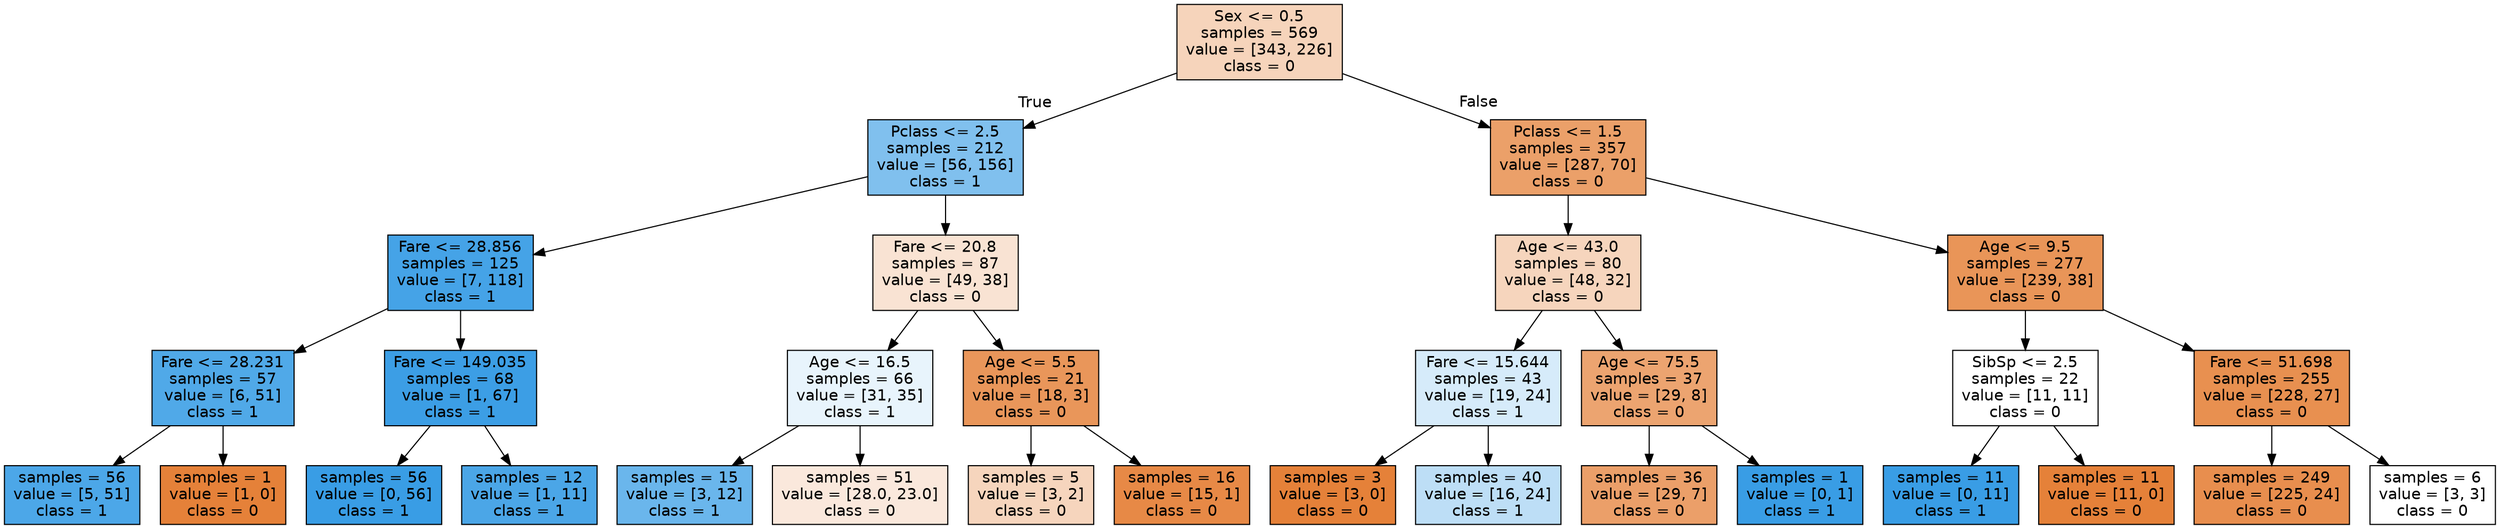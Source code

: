 digraph Tree {
node [shape=box, style="filled", color="black", fontname="helvetica"] ;
edge [fontname="helvetica"] ;
0 [label="Sex <= 0.5\nsamples = 569\nvalue = [343, 226]\nclass = 0", fillcolor="#f6d4bb"] ;
1 [label="Pclass <= 2.5\nsamples = 212\nvalue = [56, 156]\nclass = 1", fillcolor="#80c0ee"] ;
0 -> 1 [labeldistance=2.5, labelangle=45, headlabel="True"] ;
2 [label="Fare <= 28.856\nsamples = 125\nvalue = [7, 118]\nclass = 1", fillcolor="#45a3e7"] ;
1 -> 2 ;
3 [label="Fare <= 28.231\nsamples = 57\nvalue = [6, 51]\nclass = 1", fillcolor="#50a9e8"] ;
2 -> 3 ;
4 [label="samples = 56\nvalue = [5, 51]\nclass = 1", fillcolor="#4ca7e8"] ;
3 -> 4 ;
5 [label="samples = 1\nvalue = [1, 0]\nclass = 0", fillcolor="#e58139"] ;
3 -> 5 ;
6 [label="Fare <= 149.035\nsamples = 68\nvalue = [1, 67]\nclass = 1", fillcolor="#3c9ee5"] ;
2 -> 6 ;
7 [label="samples = 56\nvalue = [0, 56]\nclass = 1", fillcolor="#399de5"] ;
6 -> 7 ;
8 [label="samples = 12\nvalue = [1, 11]\nclass = 1", fillcolor="#4ba6e7"] ;
6 -> 8 ;
9 [label="Fare <= 20.8\nsamples = 87\nvalue = [49, 38]\nclass = 0", fillcolor="#f9e3d3"] ;
1 -> 9 ;
10 [label="Age <= 16.5\nsamples = 66\nvalue = [31, 35]\nclass = 1", fillcolor="#e8f4fc"] ;
9 -> 10 ;
11 [label="samples = 15\nvalue = [3, 12]\nclass = 1", fillcolor="#6ab6ec"] ;
10 -> 11 ;
12 [label="samples = 51\nvalue = [28.0, 23.0]\nclass = 0", fillcolor="#fae8dc"] ;
10 -> 12 ;
13 [label="Age <= 5.5\nsamples = 21\nvalue = [18, 3]\nclass = 0", fillcolor="#e9965a"] ;
9 -> 13 ;
14 [label="samples = 5\nvalue = [3, 2]\nclass = 0", fillcolor="#f6d5bd"] ;
13 -> 14 ;
15 [label="samples = 16\nvalue = [15, 1]\nclass = 0", fillcolor="#e78946"] ;
13 -> 15 ;
16 [label="Pclass <= 1.5\nsamples = 357\nvalue = [287, 70]\nclass = 0", fillcolor="#eba069"] ;
0 -> 16 [labeldistance=2.5, labelangle=-45, headlabel="False"] ;
17 [label="Age <= 43.0\nsamples = 80\nvalue = [48, 32]\nclass = 0", fillcolor="#f6d5bd"] ;
16 -> 17 ;
18 [label="Fare <= 15.644\nsamples = 43\nvalue = [19, 24]\nclass = 1", fillcolor="#d6ebfa"] ;
17 -> 18 ;
19 [label="samples = 3\nvalue = [3, 0]\nclass = 0", fillcolor="#e58139"] ;
18 -> 19 ;
20 [label="samples = 40\nvalue = [16, 24]\nclass = 1", fillcolor="#bddef6"] ;
18 -> 20 ;
21 [label="Age <= 75.5\nsamples = 37\nvalue = [29, 8]\nclass = 0", fillcolor="#eca470"] ;
17 -> 21 ;
22 [label="samples = 36\nvalue = [29, 7]\nclass = 0", fillcolor="#eb9f69"] ;
21 -> 22 ;
23 [label="samples = 1\nvalue = [0, 1]\nclass = 1", fillcolor="#399de5"] ;
21 -> 23 ;
24 [label="Age <= 9.5\nsamples = 277\nvalue = [239, 38]\nclass = 0", fillcolor="#e99558"] ;
16 -> 24 ;
25 [label="SibSp <= 2.5\nsamples = 22\nvalue = [11, 11]\nclass = 0", fillcolor="#ffffff"] ;
24 -> 25 ;
26 [label="samples = 11\nvalue = [0, 11]\nclass = 1", fillcolor="#399de5"] ;
25 -> 26 ;
27 [label="samples = 11\nvalue = [11, 0]\nclass = 0", fillcolor="#e58139"] ;
25 -> 27 ;
28 [label="Fare <= 51.698\nsamples = 255\nvalue = [228, 27]\nclass = 0", fillcolor="#e89050"] ;
24 -> 28 ;
29 [label="samples = 249\nvalue = [225, 24]\nclass = 0", fillcolor="#e88e4e"] ;
28 -> 29 ;
30 [label="samples = 6\nvalue = [3, 3]\nclass = 0", fillcolor="#ffffff"] ;
28 -> 30 ;
}